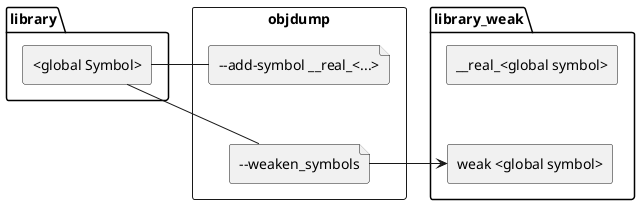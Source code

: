 @startuml
package library as l {
	rectangle "<global Symbol>" as gs
	'rectangle "<static symbol>" as ss
}

package library_weak as lw {
	rectangle "weak <global symbol>" as wgs
	rectangle "__real_<global symbol>" as ggs
	'rectangle "_<object name><--static-- symbol>" as gss
}

rectangle objdump {
	file weaken [
	--weaken_symbols
	]
	file genuine [
	--add-symbol __real_<...>
	]
	'file globalize [
	'--globalize-symbols
	'--redefine-syms
	']
}

'gs -[hidden]--> ss

genuine -[hidden]-> weaken
'weaken -[hidden]-> globalize

ggs -[hidden]-> wgs
'wgs -[hidden]-> gss

gs - genuine
'genuine -> ggs

gs - weaken
weaken -> wgs

'ss - globalize
'globalize -> gss
@enduml
